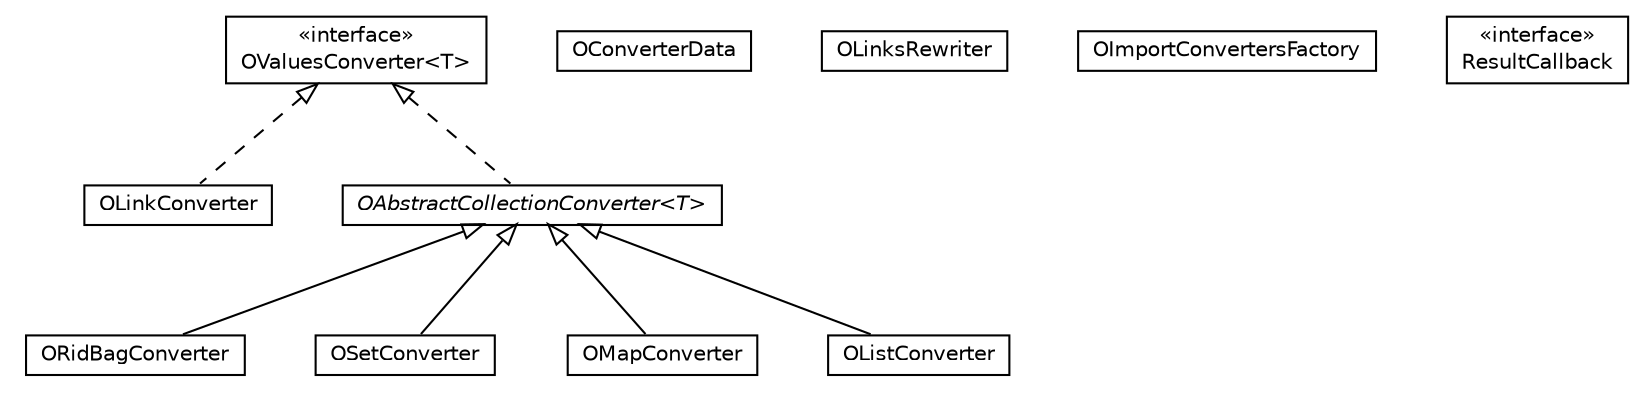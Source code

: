 #!/usr/local/bin/dot
#
# Class diagram 
# Generated by UMLGraph version R5_6-24-gf6e263 (http://www.umlgraph.org/)
#

digraph G {
	edge [fontname="Helvetica",fontsize=10,labelfontname="Helvetica",labelfontsize=10];
	node [fontname="Helvetica",fontsize=10,shape=plaintext];
	nodesep=0.25;
	ranksep=0.5;
	// com.orientechnologies.orient.core.db.tool.importer.ORidBagConverter
	c73426 [label=<<table title="com.orientechnologies.orient.core.db.tool.importer.ORidBagConverter" border="0" cellborder="1" cellspacing="0" cellpadding="2" port="p" href="./ORidBagConverter.html">
		<tr><td><table border="0" cellspacing="0" cellpadding="1">
<tr><td align="center" balign="center"> ORidBagConverter </td></tr>
		</table></td></tr>
		</table>>, URL="./ORidBagConverter.html", fontname="Helvetica", fontcolor="black", fontsize=10.0];
	// com.orientechnologies.orient.core.db.tool.importer.OConverterData
	c73427 [label=<<table title="com.orientechnologies.orient.core.db.tool.importer.OConverterData" border="0" cellborder="1" cellspacing="0" cellpadding="2" port="p" href="./OConverterData.html">
		<tr><td><table border="0" cellspacing="0" cellpadding="1">
<tr><td align="center" balign="center"> OConverterData </td></tr>
		</table></td></tr>
		</table>>, URL="./OConverterData.html", fontname="Helvetica", fontcolor="black", fontsize=10.0];
	// com.orientechnologies.orient.core.db.tool.importer.OLinkConverter
	c73428 [label=<<table title="com.orientechnologies.orient.core.db.tool.importer.OLinkConverter" border="0" cellborder="1" cellspacing="0" cellpadding="2" port="p" href="./OLinkConverter.html">
		<tr><td><table border="0" cellspacing="0" cellpadding="1">
<tr><td align="center" balign="center"> OLinkConverter </td></tr>
		</table></td></tr>
		</table>>, URL="./OLinkConverter.html", fontname="Helvetica", fontcolor="black", fontsize=10.0];
	// com.orientechnologies.orient.core.db.tool.importer.OSetConverter
	c73429 [label=<<table title="com.orientechnologies.orient.core.db.tool.importer.OSetConverter" border="0" cellborder="1" cellspacing="0" cellpadding="2" port="p" href="./OSetConverter.html">
		<tr><td><table border="0" cellspacing="0" cellpadding="1">
<tr><td align="center" balign="center"> OSetConverter </td></tr>
		</table></td></tr>
		</table>>, URL="./OSetConverter.html", fontname="Helvetica", fontcolor="black", fontsize=10.0];
	// com.orientechnologies.orient.core.db.tool.importer.OMapConverter
	c73430 [label=<<table title="com.orientechnologies.orient.core.db.tool.importer.OMapConverter" border="0" cellborder="1" cellspacing="0" cellpadding="2" port="p" href="./OMapConverter.html">
		<tr><td><table border="0" cellspacing="0" cellpadding="1">
<tr><td align="center" balign="center"> OMapConverter </td></tr>
		</table></td></tr>
		</table>>, URL="./OMapConverter.html", fontname="Helvetica", fontcolor="black", fontsize=10.0];
	// com.orientechnologies.orient.core.db.tool.importer.OLinksRewriter
	c73431 [label=<<table title="com.orientechnologies.orient.core.db.tool.importer.OLinksRewriter" border="0" cellborder="1" cellspacing="0" cellpadding="2" port="p" href="./OLinksRewriter.html">
		<tr><td><table border="0" cellspacing="0" cellpadding="1">
<tr><td align="center" balign="center"> OLinksRewriter </td></tr>
		</table></td></tr>
		</table>>, URL="./OLinksRewriter.html", fontname="Helvetica", fontcolor="black", fontsize=10.0];
	// com.orientechnologies.orient.core.db.tool.importer.OImportConvertersFactory
	c73432 [label=<<table title="com.orientechnologies.orient.core.db.tool.importer.OImportConvertersFactory" border="0" cellborder="1" cellspacing="0" cellpadding="2" port="p" href="./OImportConvertersFactory.html">
		<tr><td><table border="0" cellspacing="0" cellpadding="1">
<tr><td align="center" balign="center"> OImportConvertersFactory </td></tr>
		</table></td></tr>
		</table>>, URL="./OImportConvertersFactory.html", fontname="Helvetica", fontcolor="black", fontsize=10.0];
	// com.orientechnologies.orient.core.db.tool.importer.OListConverter
	c73433 [label=<<table title="com.orientechnologies.orient.core.db.tool.importer.OListConverter" border="0" cellborder="1" cellspacing="0" cellpadding="2" port="p" href="./OListConverter.html">
		<tr><td><table border="0" cellspacing="0" cellpadding="1">
<tr><td align="center" balign="center"> OListConverter </td></tr>
		</table></td></tr>
		</table>>, URL="./OListConverter.html", fontname="Helvetica", fontcolor="black", fontsize=10.0];
	// com.orientechnologies.orient.core.db.tool.importer.OValuesConverter<T>
	c73434 [label=<<table title="com.orientechnologies.orient.core.db.tool.importer.OValuesConverter" border="0" cellborder="1" cellspacing="0" cellpadding="2" port="p" href="./OValuesConverter.html">
		<tr><td><table border="0" cellspacing="0" cellpadding="1">
<tr><td align="center" balign="center"> &#171;interface&#187; </td></tr>
<tr><td align="center" balign="center"> OValuesConverter&lt;T&gt; </td></tr>
		</table></td></tr>
		</table>>, URL="./OValuesConverter.html", fontname="Helvetica", fontcolor="black", fontsize=10.0];
	// com.orientechnologies.orient.core.db.tool.importer.OAbstractCollectionConverter<T>
	c73435 [label=<<table title="com.orientechnologies.orient.core.db.tool.importer.OAbstractCollectionConverter" border="0" cellborder="1" cellspacing="0" cellpadding="2" port="p" href="./OAbstractCollectionConverter.html">
		<tr><td><table border="0" cellspacing="0" cellpadding="1">
<tr><td align="center" balign="center"><font face="Helvetica-Oblique"> OAbstractCollectionConverter&lt;T&gt; </font></td></tr>
		</table></td></tr>
		</table>>, URL="./OAbstractCollectionConverter.html", fontname="Helvetica", fontcolor="black", fontsize=10.0];
	// com.orientechnologies.orient.core.db.tool.importer.OAbstractCollectionConverter.ResultCallback
	c73436 [label=<<table title="com.orientechnologies.orient.core.db.tool.importer.OAbstractCollectionConverter.ResultCallback" border="0" cellborder="1" cellspacing="0" cellpadding="2" port="p" href="./OAbstractCollectionConverter.ResultCallback.html">
		<tr><td><table border="0" cellspacing="0" cellpadding="1">
<tr><td align="center" balign="center"> &#171;interface&#187; </td></tr>
<tr><td align="center" balign="center"> ResultCallback </td></tr>
		</table></td></tr>
		</table>>, URL="./OAbstractCollectionConverter.ResultCallback.html", fontname="Helvetica", fontcolor="black", fontsize=10.0];
	//com.orientechnologies.orient.core.db.tool.importer.ORidBagConverter extends com.orientechnologies.orient.core.db.tool.importer.OAbstractCollectionConverter<com.orientechnologies.orient.core.db.record.ridbag.ORidBag>
	c73435:p -> c73426:p [dir=back,arrowtail=empty];
	//com.orientechnologies.orient.core.db.tool.importer.OLinkConverter implements com.orientechnologies.orient.core.db.tool.importer.OValuesConverter<T>
	c73434:p -> c73428:p [dir=back,arrowtail=empty,style=dashed];
	//com.orientechnologies.orient.core.db.tool.importer.OSetConverter extends com.orientechnologies.orient.core.db.tool.importer.OAbstractCollectionConverter<java.util.Set>
	c73435:p -> c73429:p [dir=back,arrowtail=empty];
	//com.orientechnologies.orient.core.db.tool.importer.OMapConverter extends com.orientechnologies.orient.core.db.tool.importer.OAbstractCollectionConverter<java.util.Map>
	c73435:p -> c73430:p [dir=back,arrowtail=empty];
	//com.orientechnologies.orient.core.db.tool.importer.OListConverter extends com.orientechnologies.orient.core.db.tool.importer.OAbstractCollectionConverter<java.util.List>
	c73435:p -> c73433:p [dir=back,arrowtail=empty];
	//com.orientechnologies.orient.core.db.tool.importer.OAbstractCollectionConverter<T> implements com.orientechnologies.orient.core.db.tool.importer.OValuesConverter<T>
	c73434:p -> c73435:p [dir=back,arrowtail=empty,style=dashed];
}

